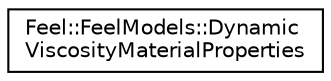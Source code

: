 digraph "Graphical Class Hierarchy"
{
 // LATEX_PDF_SIZE
  edge [fontname="Helvetica",fontsize="10",labelfontname="Helvetica",labelfontsize="10"];
  node [fontname="Helvetica",fontsize="10",shape=record];
  rankdir="LR";
  Node0 [label="Feel::FeelModels::Dynamic\lViscosityMaterialProperties",height=0.2,width=0.4,color="black", fillcolor="white", style="filled",URL="$classFeel_1_1FeelModels_1_1DynamicViscosityMaterialProperties.html",tooltip="Manage dynamic viscosity for a material."];
}
